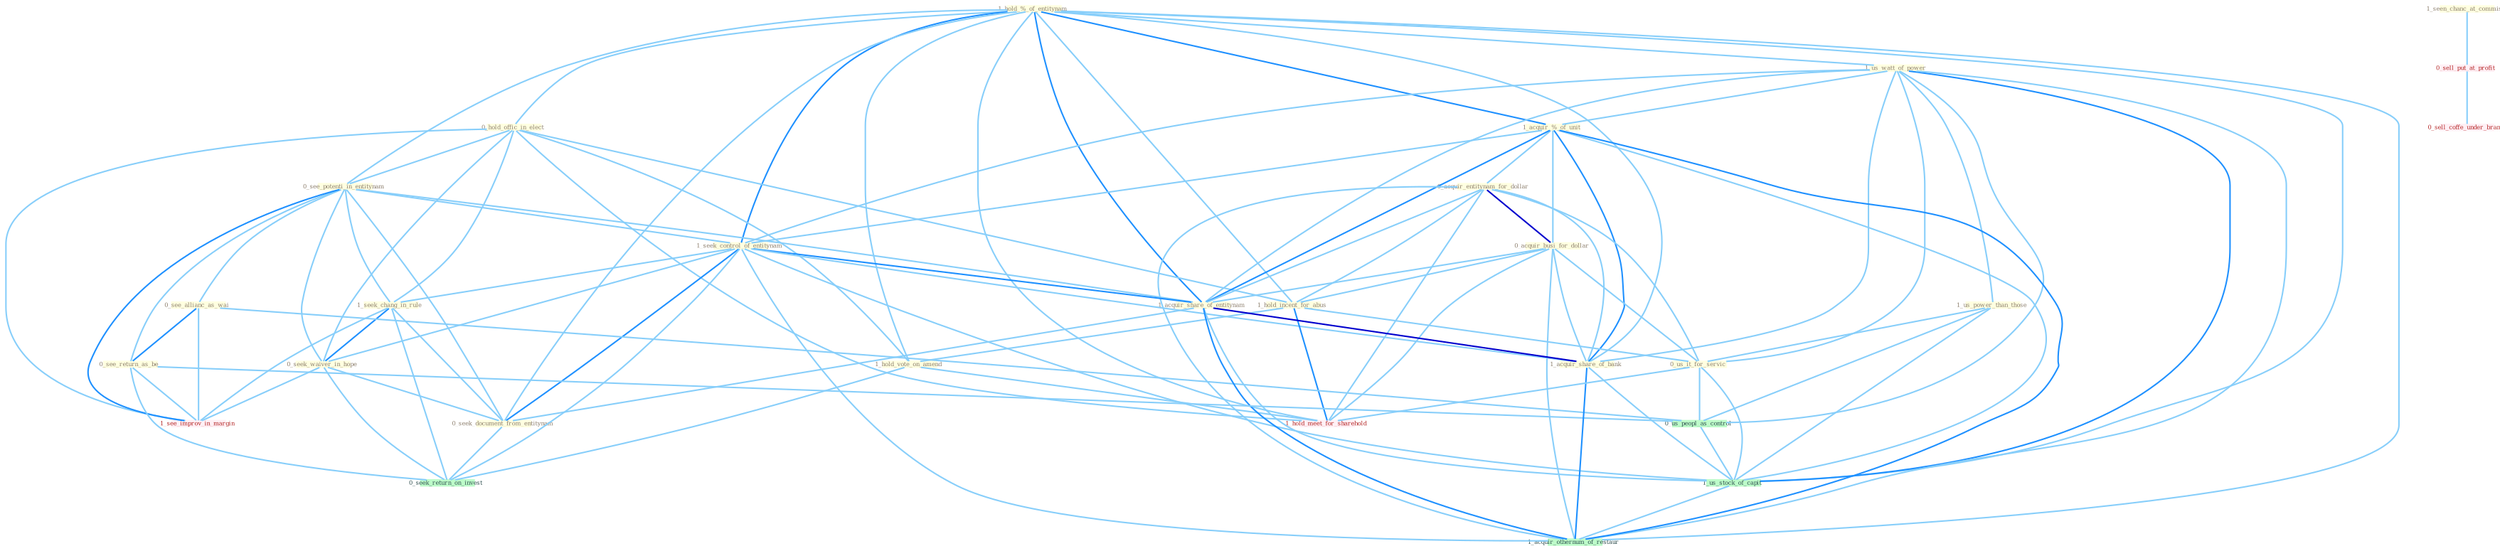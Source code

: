 Graph G{ 
    node
    [shape=polygon,style=filled,width=.5,height=.06,color="#BDFCC9",fixedsize=true,fontsize=4,
    fontcolor="#2f4f4f"];
    {node
    [color="#ffffe0", fontcolor="#8b7d6b"] "1_hold_%_of_entitynam " "1_us_watt_of_power " "0_hold_offic_in_elect " "0_see_potenti_in_entitynam " "1_acquir_%_of_unit " "0_acquir_entitynam_for_dollar " "1_seek_control_of_entitynam " "1_seen_chanc_at_commiss " "0_acquir_busi_for_dollar " "1_hold_incent_for_abus " "1_seek_chang_in_rule " "0_seek_waiver_in_hope " "1_hold_vote_on_amend " "1_us_power_than_those " "0_see_allianc_as_wai " "1_acquir_share_of_entitynam " "0_seek_document_from_entitynam " "0_see_return_as_be " "1_acquir_share_of_bank " "0_us_it_for_servic "}
{node [color="#fff0f5", fontcolor="#b22222"] "0_sell_put_at_profit " "1_see_improv_in_margin " "0_sell_coffe_under_brand " "1_hold_meet_for_sharehold "}
edge [color="#B0E2FF"];

	"1_hold_%_of_entitynam " -- "1_us_watt_of_power " [w="1", color="#87cefa" ];
	"1_hold_%_of_entitynam " -- "0_hold_offic_in_elect " [w="1", color="#87cefa" ];
	"1_hold_%_of_entitynam " -- "0_see_potenti_in_entitynam " [w="1", color="#87cefa" ];
	"1_hold_%_of_entitynam " -- "1_acquir_%_of_unit " [w="2", color="#1e90ff" , len=0.8];
	"1_hold_%_of_entitynam " -- "1_seek_control_of_entitynam " [w="2", color="#1e90ff" , len=0.8];
	"1_hold_%_of_entitynam " -- "1_hold_incent_for_abus " [w="1", color="#87cefa" ];
	"1_hold_%_of_entitynam " -- "1_hold_vote_on_amend " [w="1", color="#87cefa" ];
	"1_hold_%_of_entitynam " -- "1_acquir_share_of_entitynam " [w="2", color="#1e90ff" , len=0.8];
	"1_hold_%_of_entitynam " -- "0_seek_document_from_entitynam " [w="1", color="#87cefa" ];
	"1_hold_%_of_entitynam " -- "1_acquir_share_of_bank " [w="1", color="#87cefa" ];
	"1_hold_%_of_entitynam " -- "1_us_stock_of_capit " [w="1", color="#87cefa" ];
	"1_hold_%_of_entitynam " -- "1_hold_meet_for_sharehold " [w="1", color="#87cefa" ];
	"1_hold_%_of_entitynam " -- "1_acquir_othernum_of_restaur " [w="1", color="#87cefa" ];
	"1_us_watt_of_power " -- "1_acquir_%_of_unit " [w="1", color="#87cefa" ];
	"1_us_watt_of_power " -- "1_seek_control_of_entitynam " [w="1", color="#87cefa" ];
	"1_us_watt_of_power " -- "1_us_power_than_those " [w="1", color="#87cefa" ];
	"1_us_watt_of_power " -- "1_acquir_share_of_entitynam " [w="1", color="#87cefa" ];
	"1_us_watt_of_power " -- "1_acquir_share_of_bank " [w="1", color="#87cefa" ];
	"1_us_watt_of_power " -- "0_us_it_for_servic " [w="1", color="#87cefa" ];
	"1_us_watt_of_power " -- "0_us_peopl_as_control " [w="1", color="#87cefa" ];
	"1_us_watt_of_power " -- "1_us_stock_of_capit " [w="2", color="#1e90ff" , len=0.8];
	"1_us_watt_of_power " -- "1_acquir_othernum_of_restaur " [w="1", color="#87cefa" ];
	"0_hold_offic_in_elect " -- "0_see_potenti_in_entitynam " [w="1", color="#87cefa" ];
	"0_hold_offic_in_elect " -- "1_hold_incent_for_abus " [w="1", color="#87cefa" ];
	"0_hold_offic_in_elect " -- "1_seek_chang_in_rule " [w="1", color="#87cefa" ];
	"0_hold_offic_in_elect " -- "0_seek_waiver_in_hope " [w="1", color="#87cefa" ];
	"0_hold_offic_in_elect " -- "1_hold_vote_on_amend " [w="1", color="#87cefa" ];
	"0_hold_offic_in_elect " -- "1_see_improv_in_margin " [w="1", color="#87cefa" ];
	"0_hold_offic_in_elect " -- "1_hold_meet_for_sharehold " [w="1", color="#87cefa" ];
	"0_see_potenti_in_entitynam " -- "1_seek_control_of_entitynam " [w="1", color="#87cefa" ];
	"0_see_potenti_in_entitynam " -- "1_seek_chang_in_rule " [w="1", color="#87cefa" ];
	"0_see_potenti_in_entitynam " -- "0_seek_waiver_in_hope " [w="1", color="#87cefa" ];
	"0_see_potenti_in_entitynam " -- "0_see_allianc_as_wai " [w="1", color="#87cefa" ];
	"0_see_potenti_in_entitynam " -- "1_acquir_share_of_entitynam " [w="1", color="#87cefa" ];
	"0_see_potenti_in_entitynam " -- "0_seek_document_from_entitynam " [w="1", color="#87cefa" ];
	"0_see_potenti_in_entitynam " -- "0_see_return_as_be " [w="1", color="#87cefa" ];
	"0_see_potenti_in_entitynam " -- "1_see_improv_in_margin " [w="2", color="#1e90ff" , len=0.8];
	"1_acquir_%_of_unit " -- "0_acquir_entitynam_for_dollar " [w="1", color="#87cefa" ];
	"1_acquir_%_of_unit " -- "1_seek_control_of_entitynam " [w="1", color="#87cefa" ];
	"1_acquir_%_of_unit " -- "0_acquir_busi_for_dollar " [w="1", color="#87cefa" ];
	"1_acquir_%_of_unit " -- "1_acquir_share_of_entitynam " [w="2", color="#1e90ff" , len=0.8];
	"1_acquir_%_of_unit " -- "1_acquir_share_of_bank " [w="2", color="#1e90ff" , len=0.8];
	"1_acquir_%_of_unit " -- "1_us_stock_of_capit " [w="1", color="#87cefa" ];
	"1_acquir_%_of_unit " -- "1_acquir_othernum_of_restaur " [w="2", color="#1e90ff" , len=0.8];
	"0_acquir_entitynam_for_dollar " -- "0_acquir_busi_for_dollar " [w="3", color="#0000cd" , len=0.6];
	"0_acquir_entitynam_for_dollar " -- "1_hold_incent_for_abus " [w="1", color="#87cefa" ];
	"0_acquir_entitynam_for_dollar " -- "1_acquir_share_of_entitynam " [w="1", color="#87cefa" ];
	"0_acquir_entitynam_for_dollar " -- "1_acquir_share_of_bank " [w="1", color="#87cefa" ];
	"0_acquir_entitynam_for_dollar " -- "0_us_it_for_servic " [w="1", color="#87cefa" ];
	"0_acquir_entitynam_for_dollar " -- "1_hold_meet_for_sharehold " [w="1", color="#87cefa" ];
	"0_acquir_entitynam_for_dollar " -- "1_acquir_othernum_of_restaur " [w="1", color="#87cefa" ];
	"1_seek_control_of_entitynam " -- "1_seek_chang_in_rule " [w="1", color="#87cefa" ];
	"1_seek_control_of_entitynam " -- "0_seek_waiver_in_hope " [w="1", color="#87cefa" ];
	"1_seek_control_of_entitynam " -- "1_acquir_share_of_entitynam " [w="2", color="#1e90ff" , len=0.8];
	"1_seek_control_of_entitynam " -- "0_seek_document_from_entitynam " [w="2", color="#1e90ff" , len=0.8];
	"1_seek_control_of_entitynam " -- "1_acquir_share_of_bank " [w="1", color="#87cefa" ];
	"1_seek_control_of_entitynam " -- "0_seek_return_on_invest " [w="1", color="#87cefa" ];
	"1_seek_control_of_entitynam " -- "1_us_stock_of_capit " [w="1", color="#87cefa" ];
	"1_seek_control_of_entitynam " -- "1_acquir_othernum_of_restaur " [w="1", color="#87cefa" ];
	"1_seen_chanc_at_commiss " -- "0_sell_put_at_profit " [w="1", color="#87cefa" ];
	"0_acquir_busi_for_dollar " -- "1_hold_incent_for_abus " [w="1", color="#87cefa" ];
	"0_acquir_busi_for_dollar " -- "1_acquir_share_of_entitynam " [w="1", color="#87cefa" ];
	"0_acquir_busi_for_dollar " -- "1_acquir_share_of_bank " [w="1", color="#87cefa" ];
	"0_acquir_busi_for_dollar " -- "0_us_it_for_servic " [w="1", color="#87cefa" ];
	"0_acquir_busi_for_dollar " -- "1_hold_meet_for_sharehold " [w="1", color="#87cefa" ];
	"0_acquir_busi_for_dollar " -- "1_acquir_othernum_of_restaur " [w="1", color="#87cefa" ];
	"1_hold_incent_for_abus " -- "1_hold_vote_on_amend " [w="1", color="#87cefa" ];
	"1_hold_incent_for_abus " -- "0_us_it_for_servic " [w="1", color="#87cefa" ];
	"1_hold_incent_for_abus " -- "1_hold_meet_for_sharehold " [w="2", color="#1e90ff" , len=0.8];
	"1_seek_chang_in_rule " -- "0_seek_waiver_in_hope " [w="2", color="#1e90ff" , len=0.8];
	"1_seek_chang_in_rule " -- "0_seek_document_from_entitynam " [w="1", color="#87cefa" ];
	"1_seek_chang_in_rule " -- "0_seek_return_on_invest " [w="1", color="#87cefa" ];
	"1_seek_chang_in_rule " -- "1_see_improv_in_margin " [w="1", color="#87cefa" ];
	"0_seek_waiver_in_hope " -- "0_seek_document_from_entitynam " [w="1", color="#87cefa" ];
	"0_seek_waiver_in_hope " -- "0_seek_return_on_invest " [w="1", color="#87cefa" ];
	"0_seek_waiver_in_hope " -- "1_see_improv_in_margin " [w="1", color="#87cefa" ];
	"1_hold_vote_on_amend " -- "0_seek_return_on_invest " [w="1", color="#87cefa" ];
	"1_hold_vote_on_amend " -- "1_hold_meet_for_sharehold " [w="1", color="#87cefa" ];
	"1_us_power_than_those " -- "0_us_it_for_servic " [w="1", color="#87cefa" ];
	"1_us_power_than_those " -- "0_us_peopl_as_control " [w="1", color="#87cefa" ];
	"1_us_power_than_those " -- "1_us_stock_of_capit " [w="1", color="#87cefa" ];
	"0_see_allianc_as_wai " -- "0_see_return_as_be " [w="2", color="#1e90ff" , len=0.8];
	"0_see_allianc_as_wai " -- "0_us_peopl_as_control " [w="1", color="#87cefa" ];
	"0_see_allianc_as_wai " -- "1_see_improv_in_margin " [w="1", color="#87cefa" ];
	"1_acquir_share_of_entitynam " -- "0_seek_document_from_entitynam " [w="1", color="#87cefa" ];
	"1_acquir_share_of_entitynam " -- "1_acquir_share_of_bank " [w="3", color="#0000cd" , len=0.6];
	"1_acquir_share_of_entitynam " -- "1_us_stock_of_capit " [w="1", color="#87cefa" ];
	"1_acquir_share_of_entitynam " -- "1_acquir_othernum_of_restaur " [w="2", color="#1e90ff" , len=0.8];
	"0_seek_document_from_entitynam " -- "0_seek_return_on_invest " [w="1", color="#87cefa" ];
	"0_see_return_as_be " -- "0_us_peopl_as_control " [w="1", color="#87cefa" ];
	"0_see_return_as_be " -- "0_seek_return_on_invest " [w="1", color="#87cefa" ];
	"0_see_return_as_be " -- "1_see_improv_in_margin " [w="1", color="#87cefa" ];
	"1_acquir_share_of_bank " -- "1_us_stock_of_capit " [w="1", color="#87cefa" ];
	"1_acquir_share_of_bank " -- "1_acquir_othernum_of_restaur " [w="2", color="#1e90ff" , len=0.8];
	"0_us_it_for_servic " -- "0_us_peopl_as_control " [w="1", color="#87cefa" ];
	"0_us_it_for_servic " -- "1_us_stock_of_capit " [w="1", color="#87cefa" ];
	"0_us_it_for_servic " -- "1_hold_meet_for_sharehold " [w="1", color="#87cefa" ];
	"0_us_peopl_as_control " -- "1_us_stock_of_capit " [w="1", color="#87cefa" ];
	"0_sell_put_at_profit " -- "0_sell_coffe_under_brand " [w="1", color="#87cefa" ];
	"1_us_stock_of_capit " -- "1_acquir_othernum_of_restaur " [w="1", color="#87cefa" ];
}